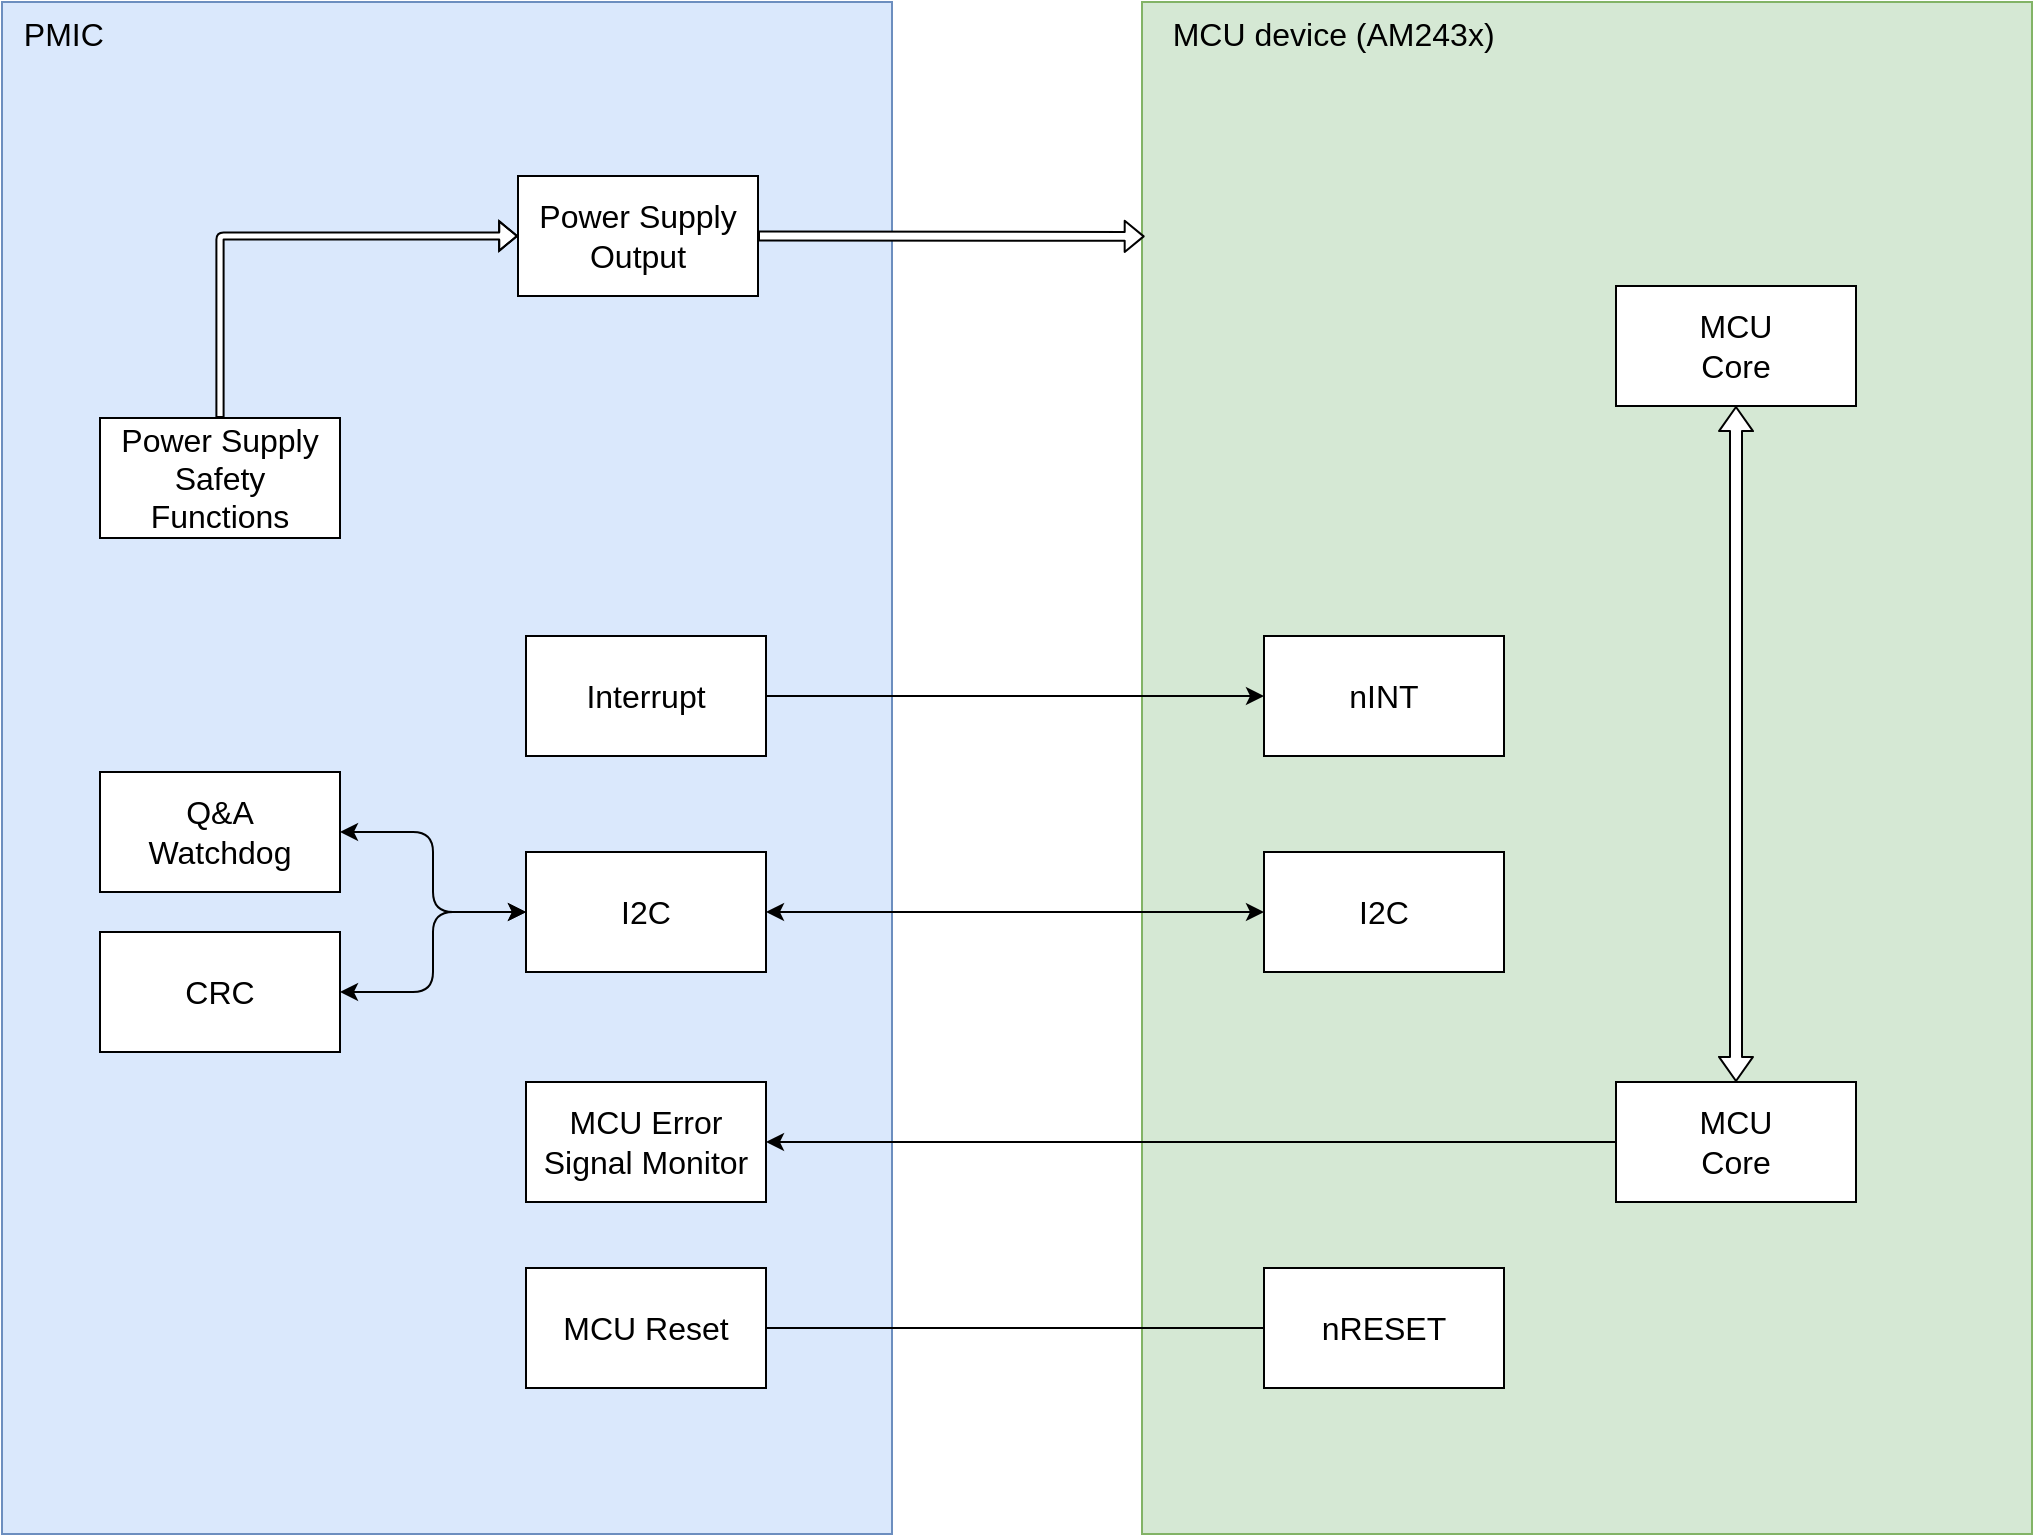<mxfile scale="3" border="0">
    <diagram id="LzTGRrPrDBO6Tm46XuKC" name="Page-1">
        <mxGraphModel dx="2593" dy="1939" grid="0" gridSize="10" guides="1" tooltips="1" connect="1" arrows="1" fold="1" page="0" pageScale="1" pageWidth="1600" pageHeight="1200" math="0" shadow="0">
            <root>
                <mxCell id="0"/>
                <mxCell id="1" parent="0"/>
                <mxCell id="443" value="&amp;nbsp; &amp;nbsp;MCU device (AM243x)" style="rounded=0;whiteSpace=wrap;html=1;align=left;verticalAlign=top;fillColor=#d5e8d4;strokeColor=#82b366;fontSize=16;" vertex="1" parent="1">
                    <mxGeometry x="-359" y="-612" width="445" height="766" as="geometry"/>
                </mxCell>
                <mxCell id="442" value="&lt;span style=&quot;color: rgb(0, 0, 0);&quot;&gt;&amp;nbsp; PMIC&lt;/span&gt;" style="rounded=0;whiteSpace=wrap;html=1;verticalAlign=top;align=left;fillColor=#dae8fc;strokeColor=#6c8ebf;fontSize=16;" vertex="1" parent="1">
                    <mxGeometry x="-929" y="-612" width="445" height="766" as="geometry"/>
                </mxCell>
                <mxCell id="425" style="edgeStyle=none;html=1;exitX=1;exitY=0.5;exitDx=0;exitDy=0;fontSize=16;" edge="1" parent="1" source="421" target="422">
                    <mxGeometry relative="1" as="geometry"/>
                </mxCell>
                <mxCell id="421" value="Interrupt" style="rounded=0;whiteSpace=wrap;html=1;fontSize=16;" vertex="1" parent="1">
                    <mxGeometry x="-667" y="-295" width="120" height="60" as="geometry"/>
                </mxCell>
                <mxCell id="422" value="nINT" style="rounded=0;whiteSpace=wrap;html=1;fontSize=16;" vertex="1" parent="1">
                    <mxGeometry x="-298" y="-295" width="120" height="60" as="geometry"/>
                </mxCell>
                <mxCell id="426" style="edgeStyle=none;html=1;exitX=1;exitY=0.5;exitDx=0;exitDy=0;startArrow=classic;startFill=1;fontSize=16;" edge="1" parent="1" source="423" target="424">
                    <mxGeometry relative="1" as="geometry"/>
                </mxCell>
                <mxCell id="423" value="I2C" style="rounded=0;whiteSpace=wrap;html=1;fontSize=16;" vertex="1" parent="1">
                    <mxGeometry x="-667" y="-187" width="120" height="60" as="geometry"/>
                </mxCell>
                <mxCell id="424" value="I2C" style="rounded=0;whiteSpace=wrap;html=1;fontSize=16;" vertex="1" parent="1">
                    <mxGeometry x="-298" y="-187" width="120" height="60" as="geometry"/>
                </mxCell>
                <mxCell id="429" style="edgeStyle=orthogonalEdgeStyle;html=1;exitX=1;exitY=0.5;exitDx=0;exitDy=0;entryX=0;entryY=0.5;entryDx=0;entryDy=0;startArrow=classic;startFill=1;fontSize=16;" edge="1" parent="1" source="427" target="423">
                    <mxGeometry relative="1" as="geometry"/>
                </mxCell>
                <mxCell id="427" value="Q&amp;amp;A&lt;br&gt;Watchdog" style="rounded=0;whiteSpace=wrap;html=1;fontSize=16;" vertex="1" parent="1">
                    <mxGeometry x="-880" y="-227" width="120" height="60" as="geometry"/>
                </mxCell>
                <mxCell id="430" style="edgeStyle=orthogonalEdgeStyle;html=1;exitX=1;exitY=0.5;exitDx=0;exitDy=0;entryX=0;entryY=0.5;entryDx=0;entryDy=0;startArrow=classic;startFill=1;fontSize=16;" edge="1" parent="1" source="428" target="423">
                    <mxGeometry relative="1" as="geometry"/>
                </mxCell>
                <mxCell id="428" value="CRC" style="rounded=0;whiteSpace=wrap;html=1;fontSize=16;" vertex="1" parent="1">
                    <mxGeometry x="-880" y="-147" width="120" height="60" as="geometry"/>
                </mxCell>
                <mxCell id="440" style="edgeStyle=none;html=1;exitX=1;exitY=0.5;exitDx=0;exitDy=0;entryX=0;entryY=0.5;entryDx=0;entryDy=0;endArrow=none;endFill=0;startArrow=classic;startFill=1;fontSize=16;" edge="1" parent="1" source="431" target="432">
                    <mxGeometry relative="1" as="geometry"/>
                </mxCell>
                <mxCell id="431" value="MCU Error&lt;br&gt;Signal Monitor" style="rounded=0;whiteSpace=wrap;html=1;fontSize=16;" vertex="1" parent="1">
                    <mxGeometry x="-667" y="-72" width="120" height="60" as="geometry"/>
                </mxCell>
                <mxCell id="432" value="MCU&lt;div&gt;Core&lt;/div&gt;" style="rounded=0;whiteSpace=wrap;html=1;fontSize=16;" vertex="1" parent="1">
                    <mxGeometry x="-122" y="-72" width="120" height="60" as="geometry"/>
                </mxCell>
                <mxCell id="438" style="edgeStyle=none;html=1;exitX=0.5;exitY=1;exitDx=0;exitDy=0;entryX=0.5;entryY=0;entryDx=0;entryDy=0;startArrow=classic;startFill=1;shape=flexArrow;width=6;endSize=3.681;endWidth=10;startWidth=10;startSize=3.681;fillColor=default;fontSize=16;" edge="1" parent="1" source="433" target="432">
                    <mxGeometry relative="1" as="geometry"/>
                </mxCell>
                <mxCell id="433" value="MCU&lt;div&gt;Core&lt;/div&gt;" style="rounded=0;whiteSpace=wrap;html=1;fontSize=16;" vertex="1" parent="1">
                    <mxGeometry x="-122" y="-470" width="120" height="60" as="geometry"/>
                </mxCell>
                <mxCell id="434" value="nRESET" style="rounded=0;whiteSpace=wrap;html=1;fontSize=16;" vertex="1" parent="1">
                    <mxGeometry x="-298" y="21" width="120" height="60" as="geometry"/>
                </mxCell>
                <mxCell id="441" style="edgeStyle=none;html=1;exitX=1;exitY=0.5;exitDx=0;exitDy=0;endArrow=none;endFill=0;fontSize=16;" edge="1" parent="1" source="435" target="434">
                    <mxGeometry relative="1" as="geometry"/>
                </mxCell>
                <mxCell id="435" value="MCU Reset" style="rounded=0;whiteSpace=wrap;html=1;fontSize=16;" vertex="1" parent="1">
                    <mxGeometry x="-667" y="21" width="120" height="60" as="geometry"/>
                </mxCell>
                <mxCell id="445" style="edgeStyle=none;html=1;exitX=1;exitY=0.5;exitDx=0;exitDy=0;entryX=0.003;entryY=0.153;entryDx=0;entryDy=0;entryPerimeter=0;shape=flexArrow;width=4.423;endSize=2.831;endWidth=10.111;fillColor=default;fontSize=16;" edge="1" parent="1" source="436" target="443">
                    <mxGeometry relative="1" as="geometry">
                        <mxPoint x="-419.429" y="-429.4" as="targetPoint"/>
                    </mxGeometry>
                </mxCell>
                <mxCell id="436" value="Power Supply Output" style="rounded=0;whiteSpace=wrap;html=1;fontSize=16;" vertex="1" parent="1">
                    <mxGeometry x="-671" y="-525" width="120" height="60" as="geometry"/>
                </mxCell>
                <mxCell id="439" style="edgeStyle=orthogonalEdgeStyle;html=1;exitX=0.5;exitY=0;exitDx=0;exitDy=0;entryX=0;entryY=0.5;entryDx=0;entryDy=0;shape=flexArrow;width=3.6;endSize=2.64;endWidth=10.16;fillColor=default;fontSize=16;" edge="1" parent="1" source="437" target="436">
                    <mxGeometry relative="1" as="geometry"/>
                </mxCell>
                <mxCell id="437" value="Power Supply Safety Functions" style="rounded=0;whiteSpace=wrap;html=1;fontSize=16;" vertex="1" parent="1">
                    <mxGeometry x="-880" y="-404" width="120" height="60" as="geometry"/>
                </mxCell>
            </root>
        </mxGraphModel>
    </diagram>
</mxfile>